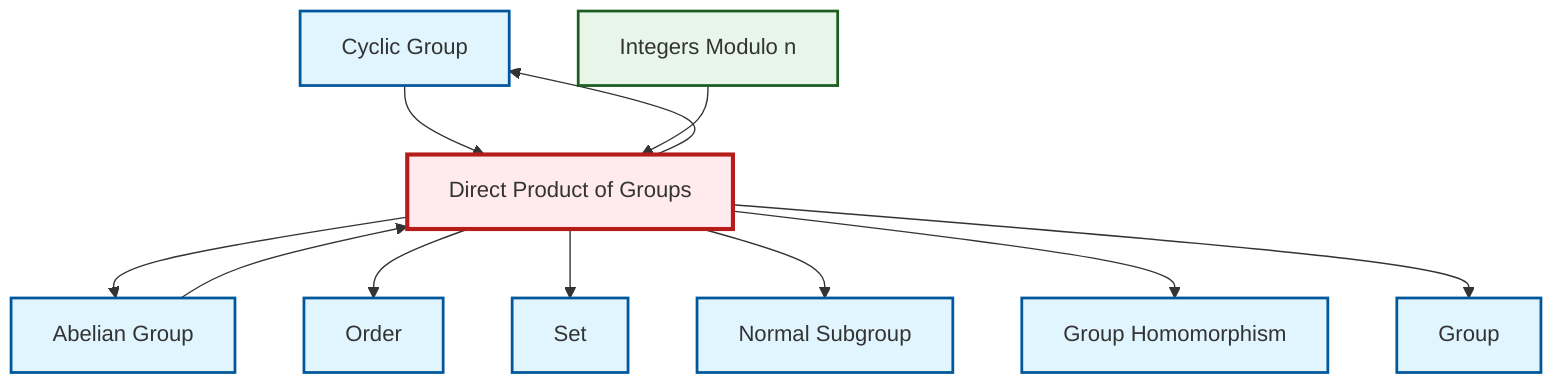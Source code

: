 graph TD
    classDef definition fill:#e1f5fe,stroke:#01579b,stroke-width:2px
    classDef theorem fill:#f3e5f5,stroke:#4a148c,stroke-width:2px
    classDef axiom fill:#fff3e0,stroke:#e65100,stroke-width:2px
    classDef example fill:#e8f5e9,stroke:#1b5e20,stroke-width:2px
    classDef current fill:#ffebee,stroke:#b71c1c,stroke-width:3px
    def-group["Group"]:::definition
    def-cyclic-group["Cyclic Group"]:::definition
    def-normal-subgroup["Normal Subgroup"]:::definition
    def-set["Set"]:::definition
    ex-quotient-integers-mod-n["Integers Modulo n"]:::example
    def-direct-product["Direct Product of Groups"]:::definition
    def-order["Order"]:::definition
    def-homomorphism["Group Homomorphism"]:::definition
    def-abelian-group["Abelian Group"]:::definition
    def-direct-product --> def-abelian-group
    def-direct-product --> def-order
    def-direct-product --> def-set
    def-cyclic-group --> def-direct-product
    def-abelian-group --> def-direct-product
    def-direct-product --> def-normal-subgroup
    def-direct-product --> def-homomorphism
    ex-quotient-integers-mod-n --> def-direct-product
    def-direct-product --> def-cyclic-group
    def-direct-product --> def-group
    class def-direct-product current